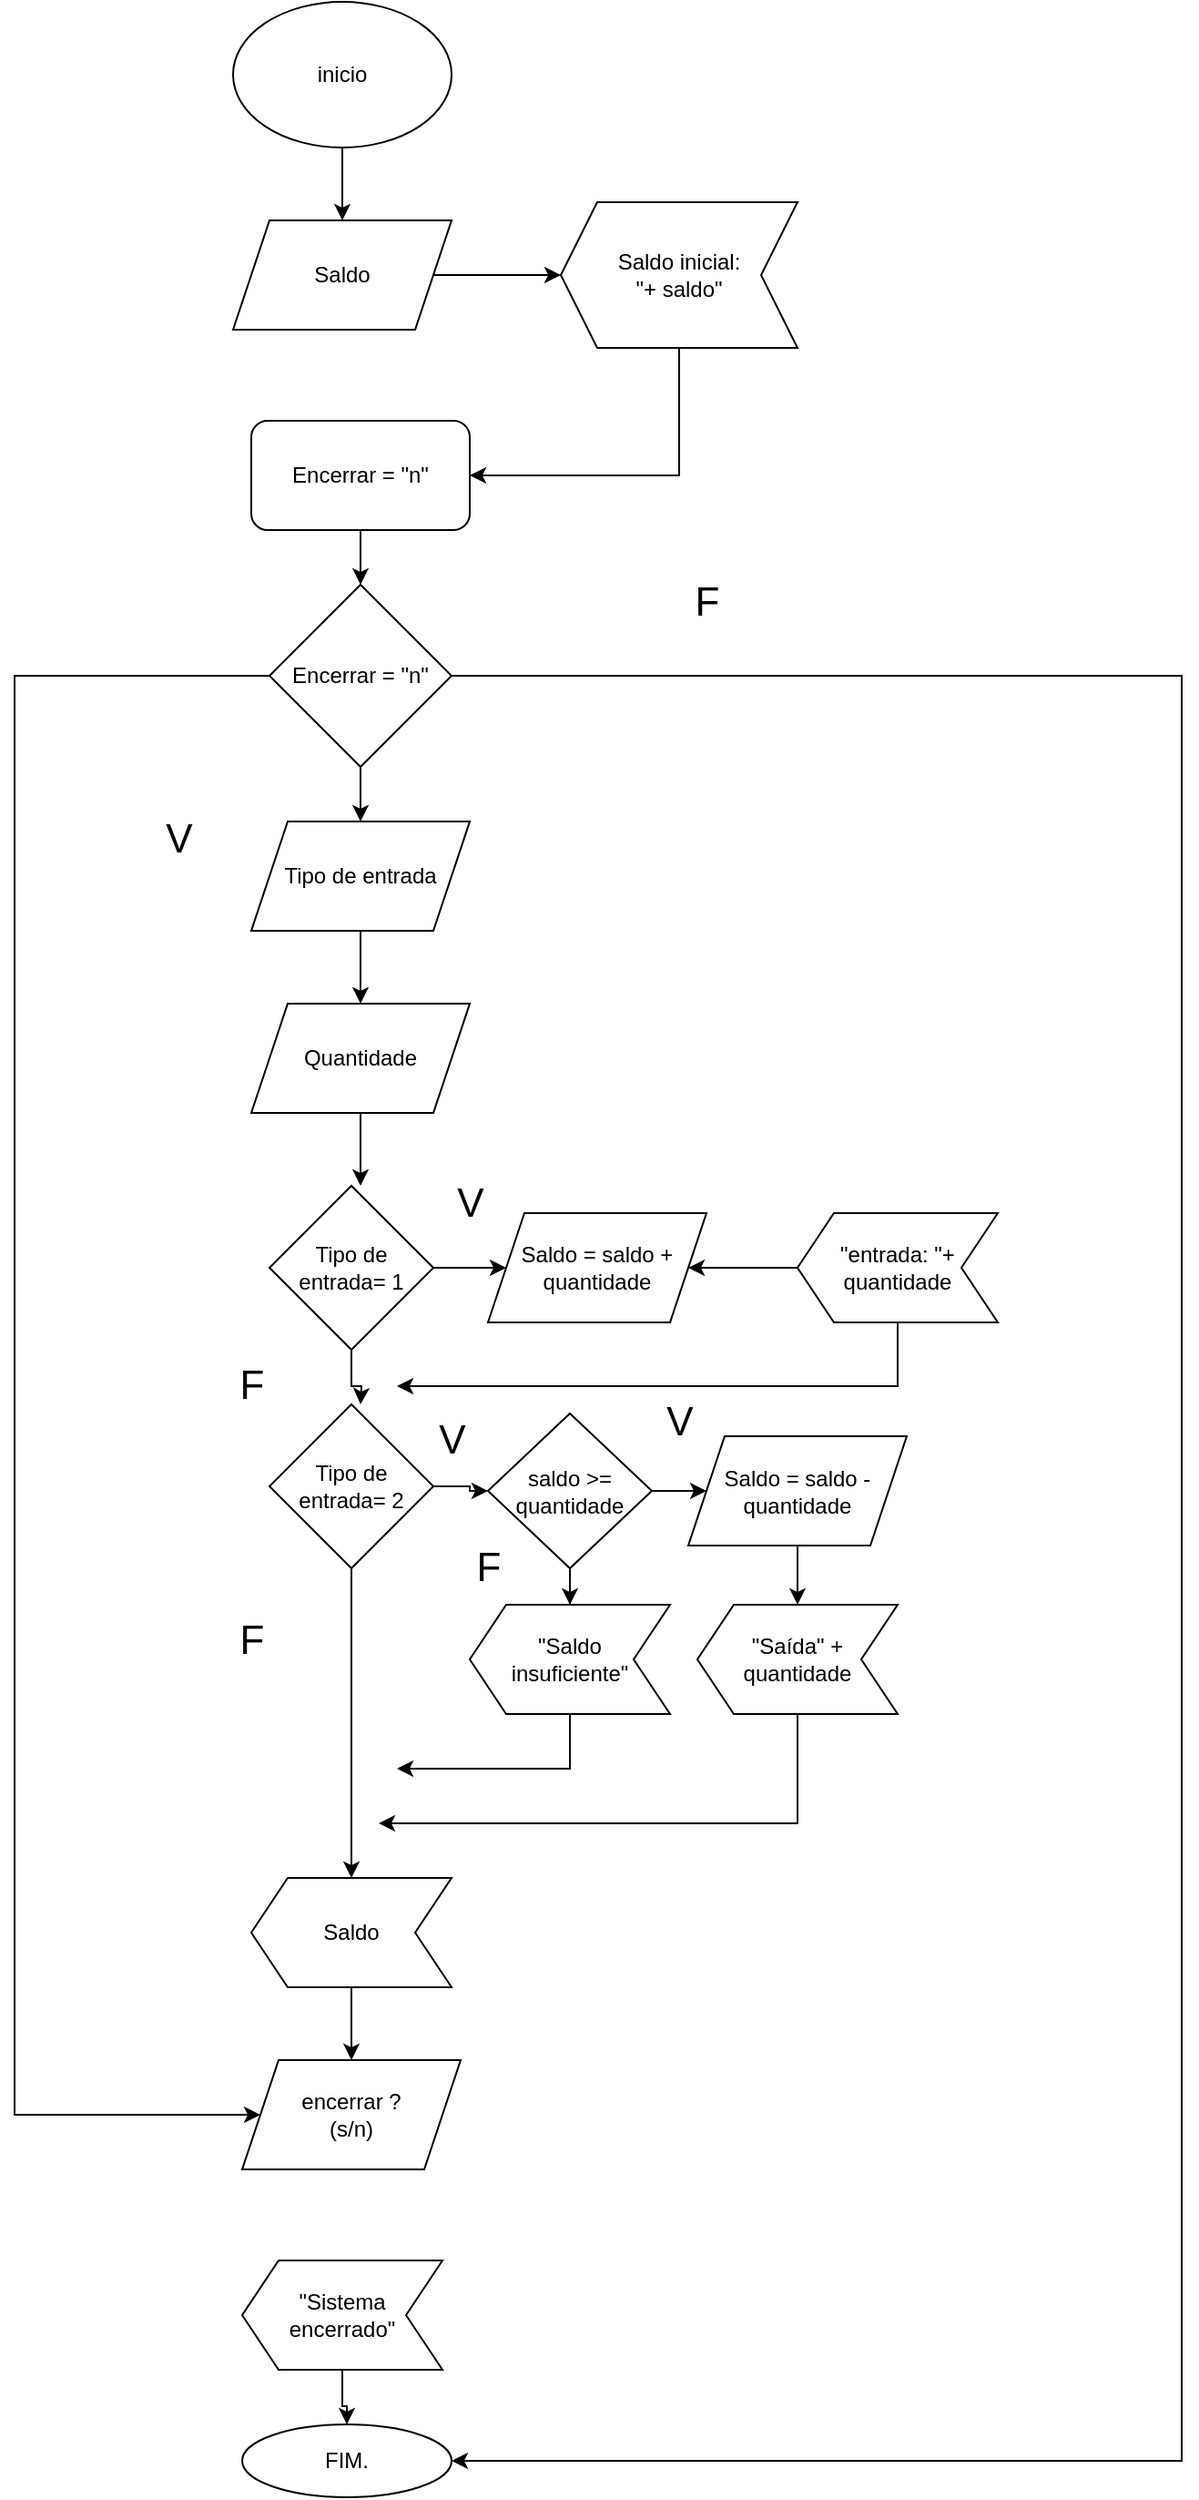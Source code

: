 <mxfile version="21.3.7" type="github">
  <diagram name="Página-1" id="oQpRElAgnhR7NKxCg2-n">
    <mxGraphModel dx="1394" dy="766" grid="1" gridSize="10" guides="1" tooltips="1" connect="1" arrows="1" fold="1" page="1" pageScale="1" pageWidth="827" pageHeight="1169" math="0" shadow="0">
      <root>
        <mxCell id="0" />
        <mxCell id="1" parent="0" />
        <mxCell id="utT9G9273KMaDu8NAlAD-7" style="edgeStyle=orthogonalEdgeStyle;rounded=0;orthogonalLoop=1;jettySize=auto;html=1;entryX=0.5;entryY=0;entryDx=0;entryDy=0;" edge="1" parent="1" source="utT9G9273KMaDu8NAlAD-1" target="utT9G9273KMaDu8NAlAD-5">
          <mxGeometry relative="1" as="geometry" />
        </mxCell>
        <mxCell id="utT9G9273KMaDu8NAlAD-1" value="inicio" style="ellipse;whiteSpace=wrap;html=1;" vertex="1" parent="1">
          <mxGeometry x="190" y="30" width="120" height="80" as="geometry" />
        </mxCell>
        <mxCell id="utT9G9273KMaDu8NAlAD-11" style="edgeStyle=orthogonalEdgeStyle;rounded=0;orthogonalLoop=1;jettySize=auto;html=1;" edge="1" parent="1" source="utT9G9273KMaDu8NAlAD-3" target="utT9G9273KMaDu8NAlAD-10">
          <mxGeometry relative="1" as="geometry" />
        </mxCell>
        <mxCell id="utT9G9273KMaDu8NAlAD-3" value="Encerrar = &quot;n&quot;" style="rounded=1;whiteSpace=wrap;html=1;" vertex="1" parent="1">
          <mxGeometry x="200" y="260" width="120" height="60" as="geometry" />
        </mxCell>
        <mxCell id="utT9G9273KMaDu8NAlAD-9" style="edgeStyle=orthogonalEdgeStyle;rounded=0;orthogonalLoop=1;jettySize=auto;html=1;entryX=1;entryY=0.5;entryDx=0;entryDy=0;" edge="1" parent="1" source="utT9G9273KMaDu8NAlAD-4" target="utT9G9273KMaDu8NAlAD-3">
          <mxGeometry relative="1" as="geometry">
            <mxPoint x="320" y="290" as="targetPoint" />
            <Array as="points">
              <mxPoint x="435" y="290" />
            </Array>
          </mxGeometry>
        </mxCell>
        <mxCell id="utT9G9273KMaDu8NAlAD-4" value="Saldo inicial: &lt;br&gt;&quot;+ saldo&quot;" style="shape=step;perimeter=stepPerimeter;whiteSpace=wrap;html=1;fixedSize=1;direction=west;" vertex="1" parent="1">
          <mxGeometry x="370" y="140" width="130" height="80" as="geometry" />
        </mxCell>
        <mxCell id="utT9G9273KMaDu8NAlAD-6" value="" style="edgeStyle=orthogonalEdgeStyle;rounded=0;orthogonalLoop=1;jettySize=auto;html=1;" edge="1" parent="1" source="utT9G9273KMaDu8NAlAD-5" target="utT9G9273KMaDu8NAlAD-4">
          <mxGeometry relative="1" as="geometry" />
        </mxCell>
        <mxCell id="utT9G9273KMaDu8NAlAD-5" value="Saldo" style="shape=parallelogram;perimeter=parallelogramPerimeter;whiteSpace=wrap;html=1;fixedSize=1;" vertex="1" parent="1">
          <mxGeometry x="190" y="150" width="120" height="60" as="geometry" />
        </mxCell>
        <mxCell id="utT9G9273KMaDu8NAlAD-16" style="edgeStyle=orthogonalEdgeStyle;rounded=0;orthogonalLoop=1;jettySize=auto;html=1;entryX=0.5;entryY=0;entryDx=0;entryDy=0;" edge="1" parent="1" source="utT9G9273KMaDu8NAlAD-10" target="utT9G9273KMaDu8NAlAD-15">
          <mxGeometry relative="1" as="geometry">
            <mxPoint x="260" y="470" as="targetPoint" />
            <Array as="points" />
          </mxGeometry>
        </mxCell>
        <mxCell id="utT9G9273KMaDu8NAlAD-18" style="edgeStyle=orthogonalEdgeStyle;rounded=0;orthogonalLoop=1;jettySize=auto;html=1;entryX=0;entryY=0.5;entryDx=0;entryDy=0;" edge="1" parent="1" source="utT9G9273KMaDu8NAlAD-10" target="utT9G9273KMaDu8NAlAD-59">
          <mxGeometry relative="1" as="geometry">
            <mxPoint x="90" y="1180" as="targetPoint" />
            <Array as="points">
              <mxPoint x="70" y="400" />
              <mxPoint x="70" y="1190" />
            </Array>
          </mxGeometry>
        </mxCell>
        <mxCell id="utT9G9273KMaDu8NAlAD-67" style="edgeStyle=orthogonalEdgeStyle;rounded=0;orthogonalLoop=1;jettySize=auto;html=1;entryX=1;entryY=0.5;entryDx=0;entryDy=0;" edge="1" parent="1" source="utT9G9273KMaDu8NAlAD-10" target="utT9G9273KMaDu8NAlAD-61">
          <mxGeometry relative="1" as="geometry">
            <mxPoint x="710" y="1390" as="targetPoint" />
            <Array as="points">
              <mxPoint x="711" y="400" />
              <mxPoint x="711" y="1380" />
            </Array>
          </mxGeometry>
        </mxCell>
        <mxCell id="utT9G9273KMaDu8NAlAD-10" value="Encerrar = &quot;n&quot;" style="rhombus;whiteSpace=wrap;html=1;" vertex="1" parent="1">
          <mxGeometry x="210" y="350" width="100" height="100" as="geometry" />
        </mxCell>
        <mxCell id="utT9G9273KMaDu8NAlAD-12" value="&lt;font style=&quot;font-size: 22px;&quot;&gt;F&lt;/font&gt;" style="text;html=1;align=center;verticalAlign=middle;resizable=0;points=[];autosize=1;strokeColor=none;fillColor=none;" vertex="1" parent="1">
          <mxGeometry x="430" y="340" width="40" height="40" as="geometry" />
        </mxCell>
        <mxCell id="utT9G9273KMaDu8NAlAD-13" value="&lt;font style=&quot;font-size: 22px;&quot;&gt;V&lt;/font&gt;" style="text;html=1;align=center;verticalAlign=middle;resizable=0;points=[];autosize=1;strokeColor=none;fillColor=none;" vertex="1" parent="1">
          <mxGeometry x="140" y="470" width="40" height="40" as="geometry" />
        </mxCell>
        <mxCell id="utT9G9273KMaDu8NAlAD-20" style="edgeStyle=orthogonalEdgeStyle;rounded=0;orthogonalLoop=1;jettySize=auto;html=1;" edge="1" parent="1" source="utT9G9273KMaDu8NAlAD-15">
          <mxGeometry relative="1" as="geometry">
            <mxPoint x="260" y="580" as="targetPoint" />
          </mxGeometry>
        </mxCell>
        <mxCell id="utT9G9273KMaDu8NAlAD-15" value="Tipo de entrada" style="shape=parallelogram;perimeter=parallelogramPerimeter;whiteSpace=wrap;html=1;fixedSize=1;" vertex="1" parent="1">
          <mxGeometry x="200" y="480" width="120" height="60" as="geometry" />
        </mxCell>
        <mxCell id="utT9G9273KMaDu8NAlAD-22" style="edgeStyle=orthogonalEdgeStyle;rounded=0;orthogonalLoop=1;jettySize=auto;html=1;" edge="1" parent="1" source="utT9G9273KMaDu8NAlAD-21">
          <mxGeometry relative="1" as="geometry">
            <mxPoint x="260" y="680" as="targetPoint" />
          </mxGeometry>
        </mxCell>
        <mxCell id="utT9G9273KMaDu8NAlAD-21" value="Quantidade" style="shape=parallelogram;perimeter=parallelogramPerimeter;whiteSpace=wrap;html=1;fixedSize=1;" vertex="1" parent="1">
          <mxGeometry x="200" y="580" width="120" height="60" as="geometry" />
        </mxCell>
        <mxCell id="utT9G9273KMaDu8NAlAD-26" style="edgeStyle=orthogonalEdgeStyle;rounded=0;orthogonalLoop=1;jettySize=auto;html=1;" edge="1" parent="1" source="utT9G9273KMaDu8NAlAD-24">
          <mxGeometry relative="1" as="geometry">
            <mxPoint x="260" y="800" as="targetPoint" />
          </mxGeometry>
        </mxCell>
        <mxCell id="utT9G9273KMaDu8NAlAD-31" style="edgeStyle=orthogonalEdgeStyle;rounded=0;orthogonalLoop=1;jettySize=auto;html=1;" edge="1" parent="1" source="utT9G9273KMaDu8NAlAD-24" target="utT9G9273KMaDu8NAlAD-30">
          <mxGeometry relative="1" as="geometry" />
        </mxCell>
        <mxCell id="utT9G9273KMaDu8NAlAD-24" value="Tipo de entrada= 1" style="rhombus;whiteSpace=wrap;html=1;" vertex="1" parent="1">
          <mxGeometry x="210" y="680" width="90" height="90" as="geometry" />
        </mxCell>
        <mxCell id="utT9G9273KMaDu8NAlAD-25" value="&lt;font style=&quot;font-size: 22px;&quot;&gt;F&lt;/font&gt;" style="text;html=1;align=center;verticalAlign=middle;resizable=0;points=[];autosize=1;strokeColor=none;fillColor=none;" vertex="1" parent="1">
          <mxGeometry x="180" y="770" width="40" height="40" as="geometry" />
        </mxCell>
        <mxCell id="utT9G9273KMaDu8NAlAD-40" style="edgeStyle=orthogonalEdgeStyle;rounded=0;orthogonalLoop=1;jettySize=auto;html=1;entryX=0;entryY=0.5;entryDx=0;entryDy=0;" edge="1" parent="1" source="utT9G9273KMaDu8NAlAD-27" target="utT9G9273KMaDu8NAlAD-37">
          <mxGeometry relative="1" as="geometry" />
        </mxCell>
        <mxCell id="utT9G9273KMaDu8NAlAD-53" style="edgeStyle=orthogonalEdgeStyle;rounded=0;orthogonalLoop=1;jettySize=auto;html=1;" edge="1" parent="1" source="utT9G9273KMaDu8NAlAD-27">
          <mxGeometry relative="1" as="geometry">
            <mxPoint x="255" y="1060" as="targetPoint" />
          </mxGeometry>
        </mxCell>
        <mxCell id="utT9G9273KMaDu8NAlAD-27" value="Tipo de entrada= 2" style="rhombus;whiteSpace=wrap;html=1;" vertex="1" parent="1">
          <mxGeometry x="210" y="800" width="90" height="90" as="geometry" />
        </mxCell>
        <mxCell id="utT9G9273KMaDu8NAlAD-30" value="Saldo = saldo + quantidade" style="shape=parallelogram;perimeter=parallelogramPerimeter;whiteSpace=wrap;html=1;fixedSize=1;" vertex="1" parent="1">
          <mxGeometry x="330" y="695" width="120" height="60" as="geometry" />
        </mxCell>
        <mxCell id="utT9G9273KMaDu8NAlAD-33" style="edgeStyle=orthogonalEdgeStyle;rounded=0;orthogonalLoop=1;jettySize=auto;html=1;entryX=1;entryY=0.5;entryDx=0;entryDy=0;" edge="1" parent="1" source="utT9G9273KMaDu8NAlAD-32" target="utT9G9273KMaDu8NAlAD-30">
          <mxGeometry relative="1" as="geometry" />
        </mxCell>
        <mxCell id="utT9G9273KMaDu8NAlAD-34" style="edgeStyle=orthogonalEdgeStyle;rounded=0;orthogonalLoop=1;jettySize=auto;html=1;" edge="1" parent="1" source="utT9G9273KMaDu8NAlAD-32">
          <mxGeometry relative="1" as="geometry">
            <mxPoint x="280" y="790" as="targetPoint" />
            <Array as="points">
              <mxPoint x="555" y="790" />
              <mxPoint x="461" y="790" />
            </Array>
          </mxGeometry>
        </mxCell>
        <mxCell id="utT9G9273KMaDu8NAlAD-32" value="&quot;entrada: &quot;+ quantidade" style="shape=step;perimeter=stepPerimeter;whiteSpace=wrap;html=1;fixedSize=1;direction=west;" vertex="1" parent="1">
          <mxGeometry x="500" y="695" width="110" height="60" as="geometry" />
        </mxCell>
        <mxCell id="utT9G9273KMaDu8NAlAD-52" value="" style="edgeStyle=orthogonalEdgeStyle;rounded=0;orthogonalLoop=1;jettySize=auto;html=1;" edge="1" parent="1" source="utT9G9273KMaDu8NAlAD-37" target="utT9G9273KMaDu8NAlAD-51">
          <mxGeometry relative="1" as="geometry" />
        </mxCell>
        <mxCell id="utT9G9273KMaDu8NAlAD-37" value="saldo &amp;gt;=&lt;br&gt;quantidade" style="rhombus;whiteSpace=wrap;html=1;" vertex="1" parent="1">
          <mxGeometry x="330" y="805" width="90" height="85" as="geometry" />
        </mxCell>
        <mxCell id="utT9G9273KMaDu8NAlAD-49" style="edgeStyle=orthogonalEdgeStyle;rounded=0;orthogonalLoop=1;jettySize=auto;html=1;entryX=0.5;entryY=1;entryDx=0;entryDy=0;" edge="1" parent="1" source="utT9G9273KMaDu8NAlAD-41" target="utT9G9273KMaDu8NAlAD-43">
          <mxGeometry relative="1" as="geometry" />
        </mxCell>
        <mxCell id="utT9G9273KMaDu8NAlAD-41" value="Saldo = saldo -&lt;br&gt;quantidade" style="shape=parallelogram;perimeter=parallelogramPerimeter;whiteSpace=wrap;html=1;fixedSize=1;" vertex="1" parent="1">
          <mxGeometry x="440" y="817.5" width="120" height="60" as="geometry" />
        </mxCell>
        <mxCell id="utT9G9273KMaDu8NAlAD-42" value="" style="edgeStyle=orthogonalEdgeStyle;rounded=0;orthogonalLoop=1;jettySize=auto;html=1;" edge="1" parent="1" source="utT9G9273KMaDu8NAlAD-37" target="utT9G9273KMaDu8NAlAD-41">
          <mxGeometry relative="1" as="geometry" />
        </mxCell>
        <mxCell id="utT9G9273KMaDu8NAlAD-56" style="edgeStyle=orthogonalEdgeStyle;rounded=0;orthogonalLoop=1;jettySize=auto;html=1;" edge="1" parent="1" source="utT9G9273KMaDu8NAlAD-43">
          <mxGeometry relative="1" as="geometry">
            <mxPoint x="270" y="1030" as="targetPoint" />
            <Array as="points">
              <mxPoint x="500" y="1030" />
              <mxPoint x="281" y="1030" />
            </Array>
          </mxGeometry>
        </mxCell>
        <mxCell id="utT9G9273KMaDu8NAlAD-43" value="&quot;Saída&quot; +&lt;br&gt;quantidade" style="shape=step;perimeter=stepPerimeter;whiteSpace=wrap;html=1;fixedSize=1;direction=west;" vertex="1" parent="1">
          <mxGeometry x="445" y="910" width="110" height="60" as="geometry" />
        </mxCell>
        <mxCell id="utT9G9273KMaDu8NAlAD-55" style="edgeStyle=orthogonalEdgeStyle;rounded=0;orthogonalLoop=1;jettySize=auto;html=1;" edge="1" parent="1" source="utT9G9273KMaDu8NAlAD-51">
          <mxGeometry relative="1" as="geometry">
            <mxPoint x="280" y="1000" as="targetPoint" />
            <Array as="points">
              <mxPoint x="375" y="1000" />
              <mxPoint x="281" y="1000" />
            </Array>
          </mxGeometry>
        </mxCell>
        <mxCell id="utT9G9273KMaDu8NAlAD-51" value="&quot;Saldo &lt;br&gt;insuficiente&quot;" style="shape=step;perimeter=stepPerimeter;whiteSpace=wrap;html=1;fixedSize=1;direction=west;" vertex="1" parent="1">
          <mxGeometry x="320" y="910" width="110" height="60" as="geometry" />
        </mxCell>
        <mxCell id="utT9G9273KMaDu8NAlAD-58" style="edgeStyle=orthogonalEdgeStyle;rounded=0;orthogonalLoop=1;jettySize=auto;html=1;" edge="1" parent="1" source="utT9G9273KMaDu8NAlAD-57">
          <mxGeometry relative="1" as="geometry">
            <mxPoint x="255" y="1160" as="targetPoint" />
          </mxGeometry>
        </mxCell>
        <mxCell id="utT9G9273KMaDu8NAlAD-57" value="Saldo" style="shape=step;perimeter=stepPerimeter;whiteSpace=wrap;html=1;fixedSize=1;direction=west;" vertex="1" parent="1">
          <mxGeometry x="200" y="1060" width="110" height="60" as="geometry" />
        </mxCell>
        <mxCell id="utT9G9273KMaDu8NAlAD-59" value="encerrar ?&lt;br&gt;(s/n)" style="shape=parallelogram;perimeter=parallelogramPerimeter;whiteSpace=wrap;html=1;fixedSize=1;" vertex="1" parent="1">
          <mxGeometry x="195" y="1160" width="120" height="60" as="geometry" />
        </mxCell>
        <mxCell id="utT9G9273KMaDu8NAlAD-65" style="edgeStyle=orthogonalEdgeStyle;rounded=0;orthogonalLoop=1;jettySize=auto;html=1;entryX=0.5;entryY=0;entryDx=0;entryDy=0;" edge="1" parent="1" source="utT9G9273KMaDu8NAlAD-60" target="utT9G9273KMaDu8NAlAD-61">
          <mxGeometry relative="1" as="geometry" />
        </mxCell>
        <mxCell id="utT9G9273KMaDu8NAlAD-60" value="&quot;Sistema &lt;br&gt;encerrado&quot;" style="shape=step;perimeter=stepPerimeter;whiteSpace=wrap;html=1;fixedSize=1;direction=west;" vertex="1" parent="1">
          <mxGeometry x="195" y="1270" width="110" height="60" as="geometry" />
        </mxCell>
        <mxCell id="utT9G9273KMaDu8NAlAD-61" value="FIM." style="ellipse;whiteSpace=wrap;html=1;" vertex="1" parent="1">
          <mxGeometry x="195" y="1360" width="115" height="40" as="geometry" />
        </mxCell>
        <mxCell id="utT9G9273KMaDu8NAlAD-68" value="&lt;font style=&quot;font-size: 22px;&quot;&gt;F&lt;/font&gt;" style="text;html=1;align=center;verticalAlign=middle;resizable=0;points=[];autosize=1;strokeColor=none;fillColor=none;" vertex="1" parent="1">
          <mxGeometry x="180" y="910" width="40" height="40" as="geometry" />
        </mxCell>
        <mxCell id="utT9G9273KMaDu8NAlAD-69" value="&lt;font style=&quot;font-size: 22px;&quot;&gt;F&lt;/font&gt;" style="text;html=1;align=center;verticalAlign=middle;resizable=0;points=[];autosize=1;strokeColor=none;fillColor=none;" vertex="1" parent="1">
          <mxGeometry x="310" y="870" width="40" height="40" as="geometry" />
        </mxCell>
        <mxCell id="utT9G9273KMaDu8NAlAD-70" value="&lt;font style=&quot;font-size: 22px;&quot;&gt;V&lt;/font&gt;" style="text;html=1;align=center;verticalAlign=middle;resizable=0;points=[];autosize=1;strokeColor=none;fillColor=none;" vertex="1" parent="1">
          <mxGeometry x="300" y="670" width="40" height="40" as="geometry" />
        </mxCell>
        <mxCell id="utT9G9273KMaDu8NAlAD-71" value="&lt;font style=&quot;font-size: 22px;&quot;&gt;V&lt;/font&gt;" style="text;html=1;align=center;verticalAlign=middle;resizable=0;points=[];autosize=1;strokeColor=none;fillColor=none;" vertex="1" parent="1">
          <mxGeometry x="415" y="790" width="40" height="40" as="geometry" />
        </mxCell>
        <mxCell id="utT9G9273KMaDu8NAlAD-72" value="&lt;font style=&quot;font-size: 22px;&quot;&gt;V&lt;/font&gt;" style="text;html=1;align=center;verticalAlign=middle;resizable=0;points=[];autosize=1;strokeColor=none;fillColor=none;" vertex="1" parent="1">
          <mxGeometry x="290" y="800" width="40" height="40" as="geometry" />
        </mxCell>
      </root>
    </mxGraphModel>
  </diagram>
</mxfile>
